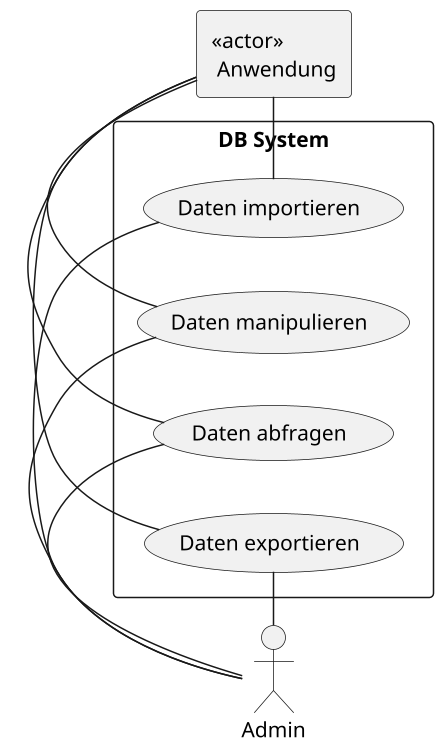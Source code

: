 @startuml
left to right direction
skinparam packageStyle rect
skinparam monochrome true
scale 1.5

actor Admin

rectangle "<<actor>>\n Anwendung" as Anwendung

rectangle "DB System" as DBSystem {
	(Daten importieren)
	(Daten abfragen)
	(Daten manipulieren)
	(Daten exportieren)
}

Admin -right- (Daten importieren)
Admin -right- (Daten manipulieren)
Admin -right- (Daten abfragen)
Admin -right- (Daten exportieren)

Anwendung -left- (Daten importieren)
Anwendung -left- (Daten manipulieren)
Anwendung -left- (Daten abfragen)
Anwendung -left- (Daten exportieren)

@enduml
